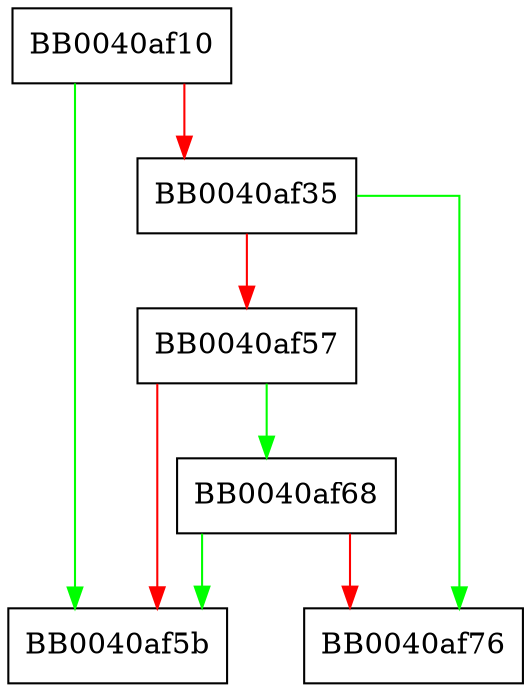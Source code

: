 digraph load_trusted {
  node [shape="box"];
  graph [splines=ortho];
  BB0040af10 -> BB0040af5b [color="green"];
  BB0040af10 -> BB0040af35 [color="red"];
  BB0040af35 -> BB0040af76 [color="green"];
  BB0040af35 -> BB0040af57 [color="red"];
  BB0040af57 -> BB0040af68 [color="green"];
  BB0040af57 -> BB0040af5b [color="red"];
  BB0040af68 -> BB0040af5b [color="green"];
  BB0040af68 -> BB0040af76 [color="red"];
}
